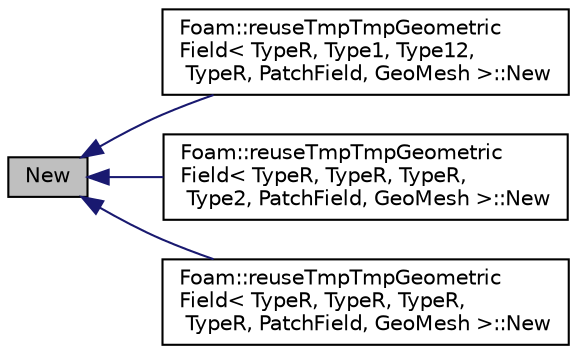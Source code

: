 digraph "New"
{
  bgcolor="transparent";
  edge [fontname="Helvetica",fontsize="10",labelfontname="Helvetica",labelfontsize="10"];
  node [fontname="Helvetica",fontsize="10",shape=record];
  rankdir="LR";
  Node1 [label="New",height=0.2,width=0.4,color="black", fillcolor="grey75", style="filled" fontcolor="black"];
  Node1 -> Node2 [dir="back",color="midnightblue",fontsize="10",style="solid",fontname="Helvetica"];
  Node2 [label="Foam::reuseTmpTmpGeometric\lField\< TypeR, Type1, Type12,\l TypeR, PatchField, GeoMesh \>::New",height=0.2,width=0.4,color="black",URL="$structFoam_1_1reuseTmpTmpGeometricField_3_01TypeR_00_01Type1_00_01Type12_00_01TypeR_00_01PatchField_00_01GeoMesh_01_4.html#a5a55726eb7ef99d65f988ac41ae08d15"];
  Node1 -> Node3 [dir="back",color="midnightblue",fontsize="10",style="solid",fontname="Helvetica"];
  Node3 [label="Foam::reuseTmpTmpGeometric\lField\< TypeR, TypeR, TypeR,\l Type2, PatchField, GeoMesh \>::New",height=0.2,width=0.4,color="black",URL="$structFoam_1_1reuseTmpTmpGeometricField_3_01TypeR_00_01TypeR_00_01TypeR_00_01Type2_00_01PatchField_00_01GeoMesh_01_4.html#a453408841cffc2f6bd47cfdc2d812bd6"];
  Node1 -> Node4 [dir="back",color="midnightblue",fontsize="10",style="solid",fontname="Helvetica"];
  Node4 [label="Foam::reuseTmpTmpGeometric\lField\< TypeR, TypeR, TypeR,\l TypeR, PatchField, GeoMesh \>::New",height=0.2,width=0.4,color="black",URL="$structFoam_1_1reuseTmpTmpGeometricField_3_01TypeR_00_01TypeR_00_01TypeR_00_01TypeR_00_01PatchField_00_01GeoMesh_01_4.html#a5afbd41263a75fd4585e197b499cdad3"];
}
